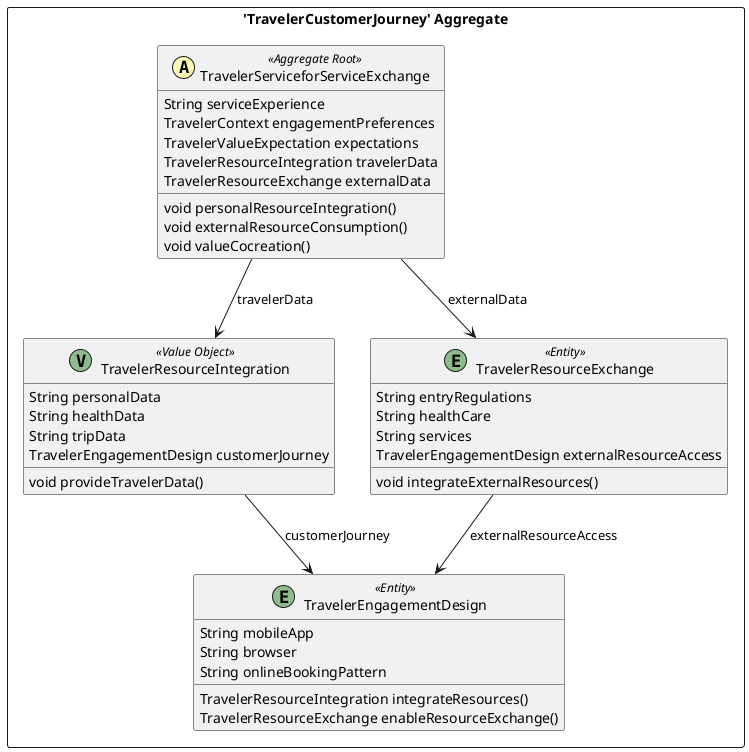 @startuml

skinparam componentStyle uml2

package "'TravelerCustomerJourney' Aggregate" <<Rectangle>> {
	class TravelerServiceforServiceExchange <<(A,#fffab8) Aggregate Root>> {
		String serviceExperience
		TravelerContext engagementPreferences
		TravelerValueExpectation expectations
		TravelerResourceIntegration travelerData
		TravelerResourceExchange externalData
		void personalResourceIntegration()
		void externalResourceConsumption()
		void valueCocreation()
	}
	class TravelerResourceIntegration <<(V,DarkSeaGreen) Value Object>> {
		String personalData
		String healthData
		String tripData
		TravelerEngagementDesign customerJourney
		void provideTravelerData()
	}
	class TravelerEngagementDesign <<(E,DarkSeaGreen) Entity>> {
		String mobileApp
		String browser
		String onlineBookingPattern
		TravelerResourceIntegration integrateResources()
		TravelerResourceExchange enableResourceExchange()
	}
	class TravelerResourceExchange <<(E,DarkSeaGreen) Entity>> {
		String entryRegulations
		String healthCare
		String services
		TravelerEngagementDesign externalResourceAccess
		void integrateExternalResources()
	}
}
TravelerServiceforServiceExchange --> TravelerResourceIntegration : travelerData
TravelerServiceforServiceExchange --> TravelerResourceExchange : externalData
TravelerResourceIntegration --> TravelerEngagementDesign : customerJourney
TravelerResourceExchange --> TravelerEngagementDesign : externalResourceAccess


@enduml
